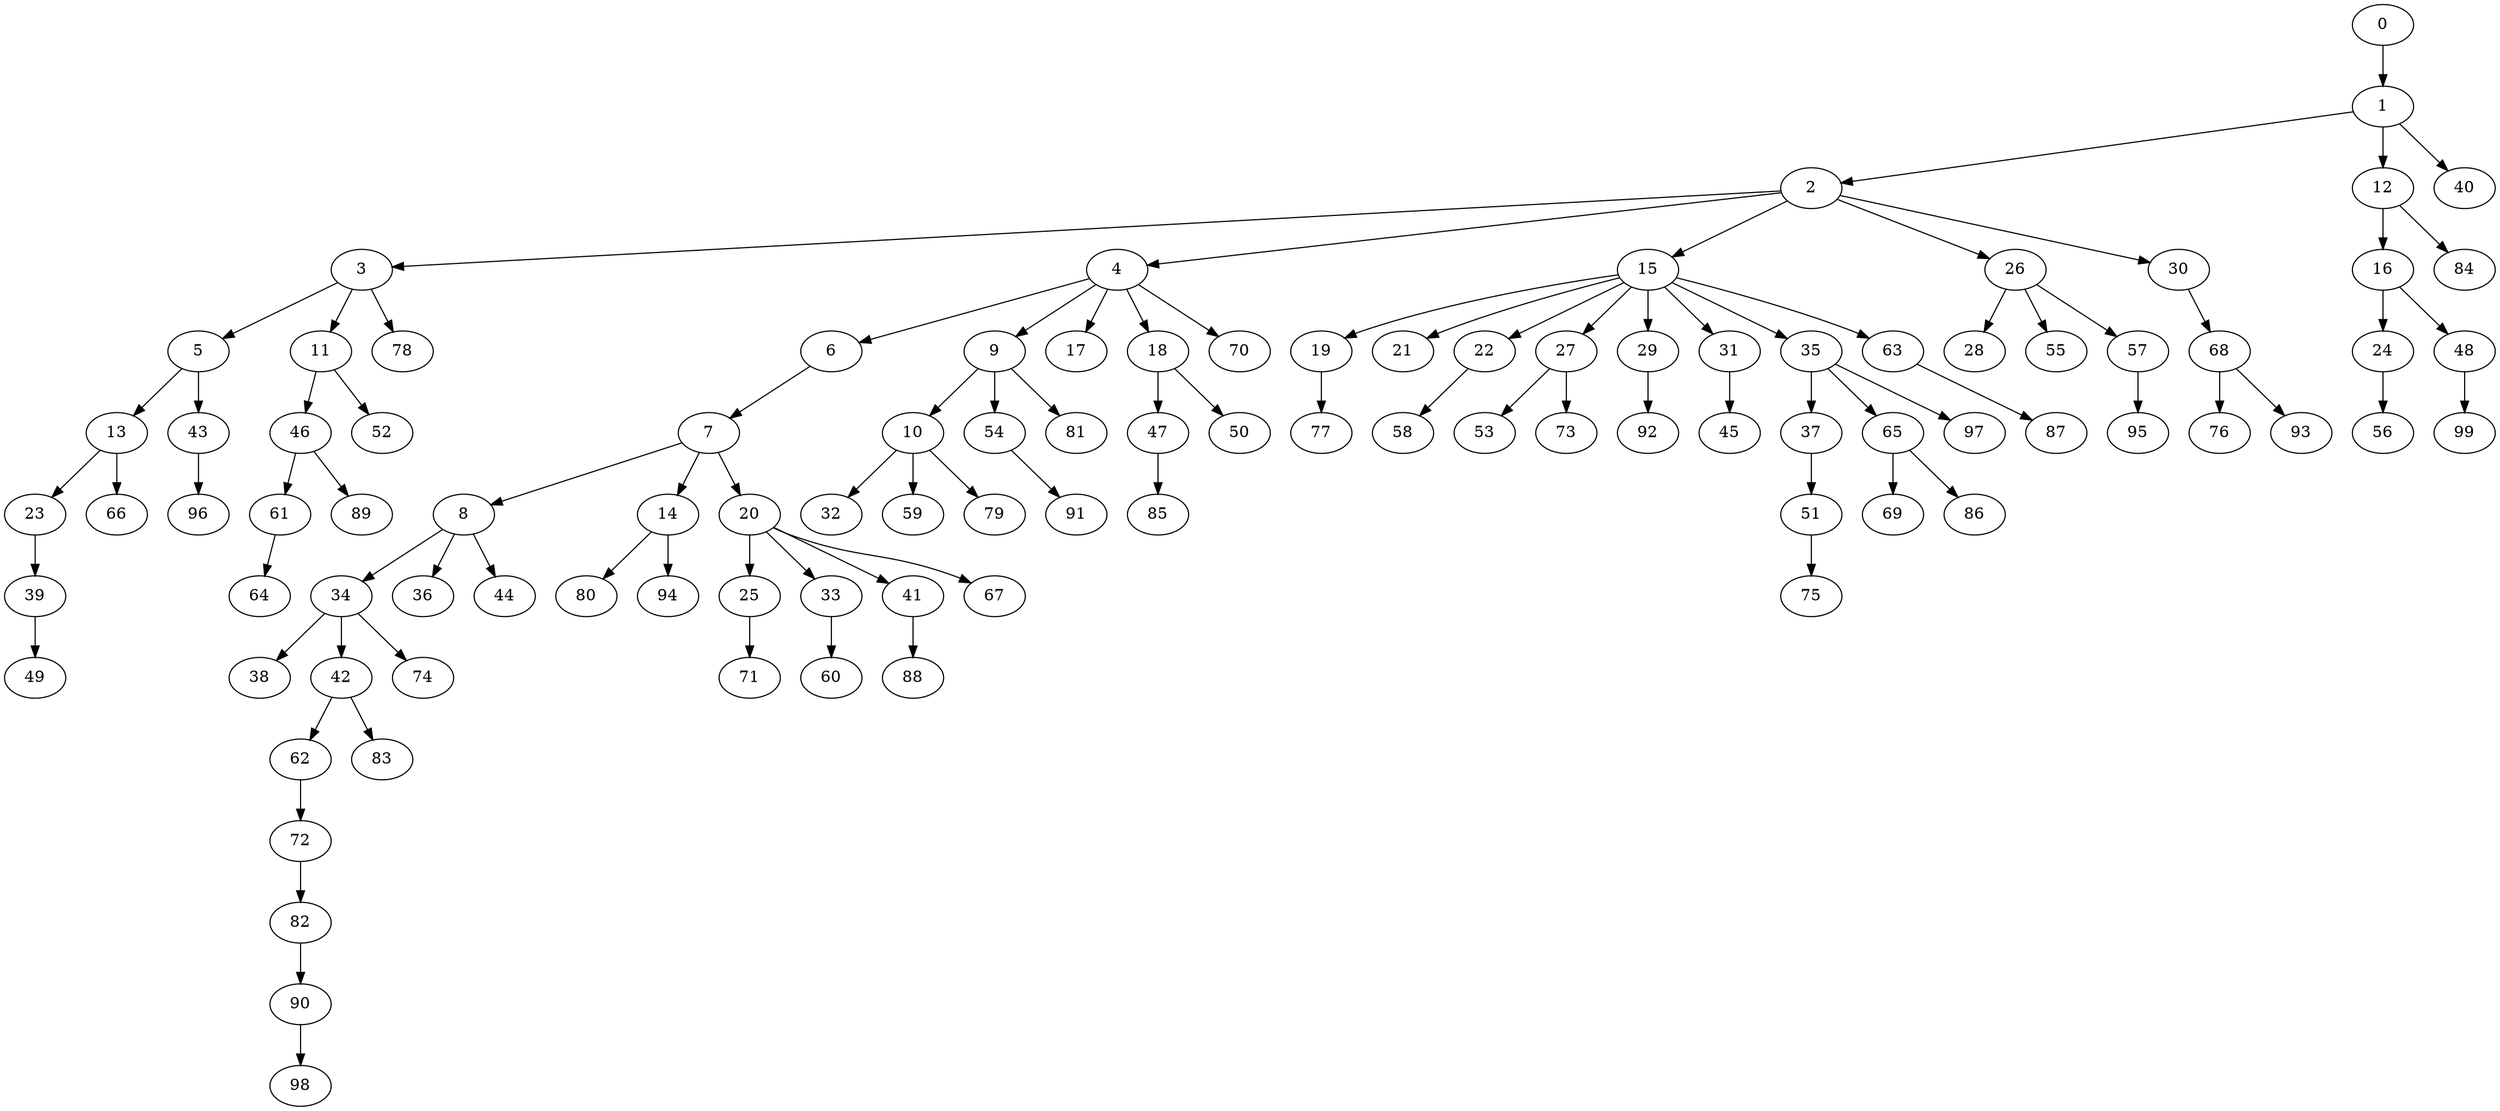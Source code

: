 digraph {
	0 [label=0]
	1 [label=1]
	2 [label=2]
	3 [label=3]
	5 [label=5]
	13 [label=13]
	23 [label=23]
	39 [label=39]
	49 [label=49]
	66 [label=66]
	43 [label=43]
	96 [label=96]
	11 [label=11]
	46 [label=46]
	61 [label=61]
	64 [label=64]
	89 [label=89]
	52 [label=52]
	78 [label=78]
	4 [label=4]
	6 [label=6]
	7 [label=7]
	8 [label=8]
	34 [label=34]
	38 [label=38]
	42 [label=42]
	62 [label=62]
	72 [label=72]
	82 [label=82]
	90 [label=90]
	98 [label=98]
	83 [label=83]
	74 [label=74]
	36 [label=36]
	44 [label=44]
	14 [label=14]
	80 [label=80]
	94 [label=94]
	20 [label=20]
	25 [label=25]
	71 [label=71]
	33 [label=33]
	60 [label=60]
	41 [label=41]
	88 [label=88]
	67 [label=67]
	9 [label=9]
	10 [label=10]
	32 [label=32]
	59 [label=59]
	79 [label=79]
	54 [label=54]
	91 [label=91]
	81 [label=81]
	17 [label=17]
	18 [label=18]
	47 [label=47]
	85 [label=85]
	50 [label=50]
	70 [label=70]
	15 [label=15]
	19 [label=19]
	77 [label=77]
	21 [label=21]
	22 [label=22]
	58 [label=58]
	27 [label=27]
	53 [label=53]
	73 [label=73]
	29 [label=29]
	92 [label=92]
	31 [label=31]
	45 [label=45]
	35 [label=35]
	37 [label=37]
	51 [label=51]
	75 [label=75]
	65 [label=65]
	69 [label=69]
	86 [label=86]
	97 [label=97]
	63 [label=63]
	87 [label=87]
	26 [label=26]
	28 [label=28]
	55 [label=55]
	57 [label=57]
	95 [label=95]
	30 [label=30]
	68 [label=68]
	76 [label=76]
	93 [label=93]
	12 [label=12]
	16 [label=16]
	24 [label=24]
	56 [label=56]
	48 [label=48]
	99 [label=99]
	84 [label=84]
	40 [label=40]
	0 -> 1
	1 -> 2
	2 -> 3
	3 -> 5
	5 -> 13
	13 -> 23
	23 -> 39
	39 -> 49
	13 -> 66
	5 -> 43
	43 -> 96
	3 -> 11
	11 -> 46
	46 -> 61
	61 -> 64
	46 -> 89
	11 -> 52
	3 -> 78
	2 -> 4
	4 -> 6
	6 -> 7
	7 -> 8
	8 -> 34
	34 -> 38
	34 -> 42
	42 -> 62
	62 -> 72
	72 -> 82
	82 -> 90
	90 -> 98
	42 -> 83
	34 -> 74
	8 -> 36
	8 -> 44
	7 -> 14
	14 -> 80
	14 -> 94
	7 -> 20
	20 -> 25
	25 -> 71
	20 -> 33
	33 -> 60
	20 -> 41
	41 -> 88
	20 -> 67
	4 -> 9
	9 -> 10
	10 -> 32
	10 -> 59
	10 -> 79
	9 -> 54
	54 -> 91
	9 -> 81
	4 -> 17
	4 -> 18
	18 -> 47
	47 -> 85
	18 -> 50
	4 -> 70
	2 -> 15
	15 -> 19
	19 -> 77
	15 -> 21
	15 -> 22
	22 -> 58
	15 -> 27
	27 -> 53
	27 -> 73
	15 -> 29
	29 -> 92
	15 -> 31
	31 -> 45
	15 -> 35
	35 -> 37
	37 -> 51
	51 -> 75
	35 -> 65
	65 -> 69
	65 -> 86
	35 -> 97
	15 -> 63
	63 -> 87
	2 -> 26
	26 -> 28
	26 -> 55
	26 -> 57
	57 -> 95
	2 -> 30
	30 -> 68
	68 -> 76
	68 -> 93
	1 -> 12
	12 -> 16
	16 -> 24
	24 -> 56
	16 -> 48
	48 -> 99
	12 -> 84
	1 -> 40
}
